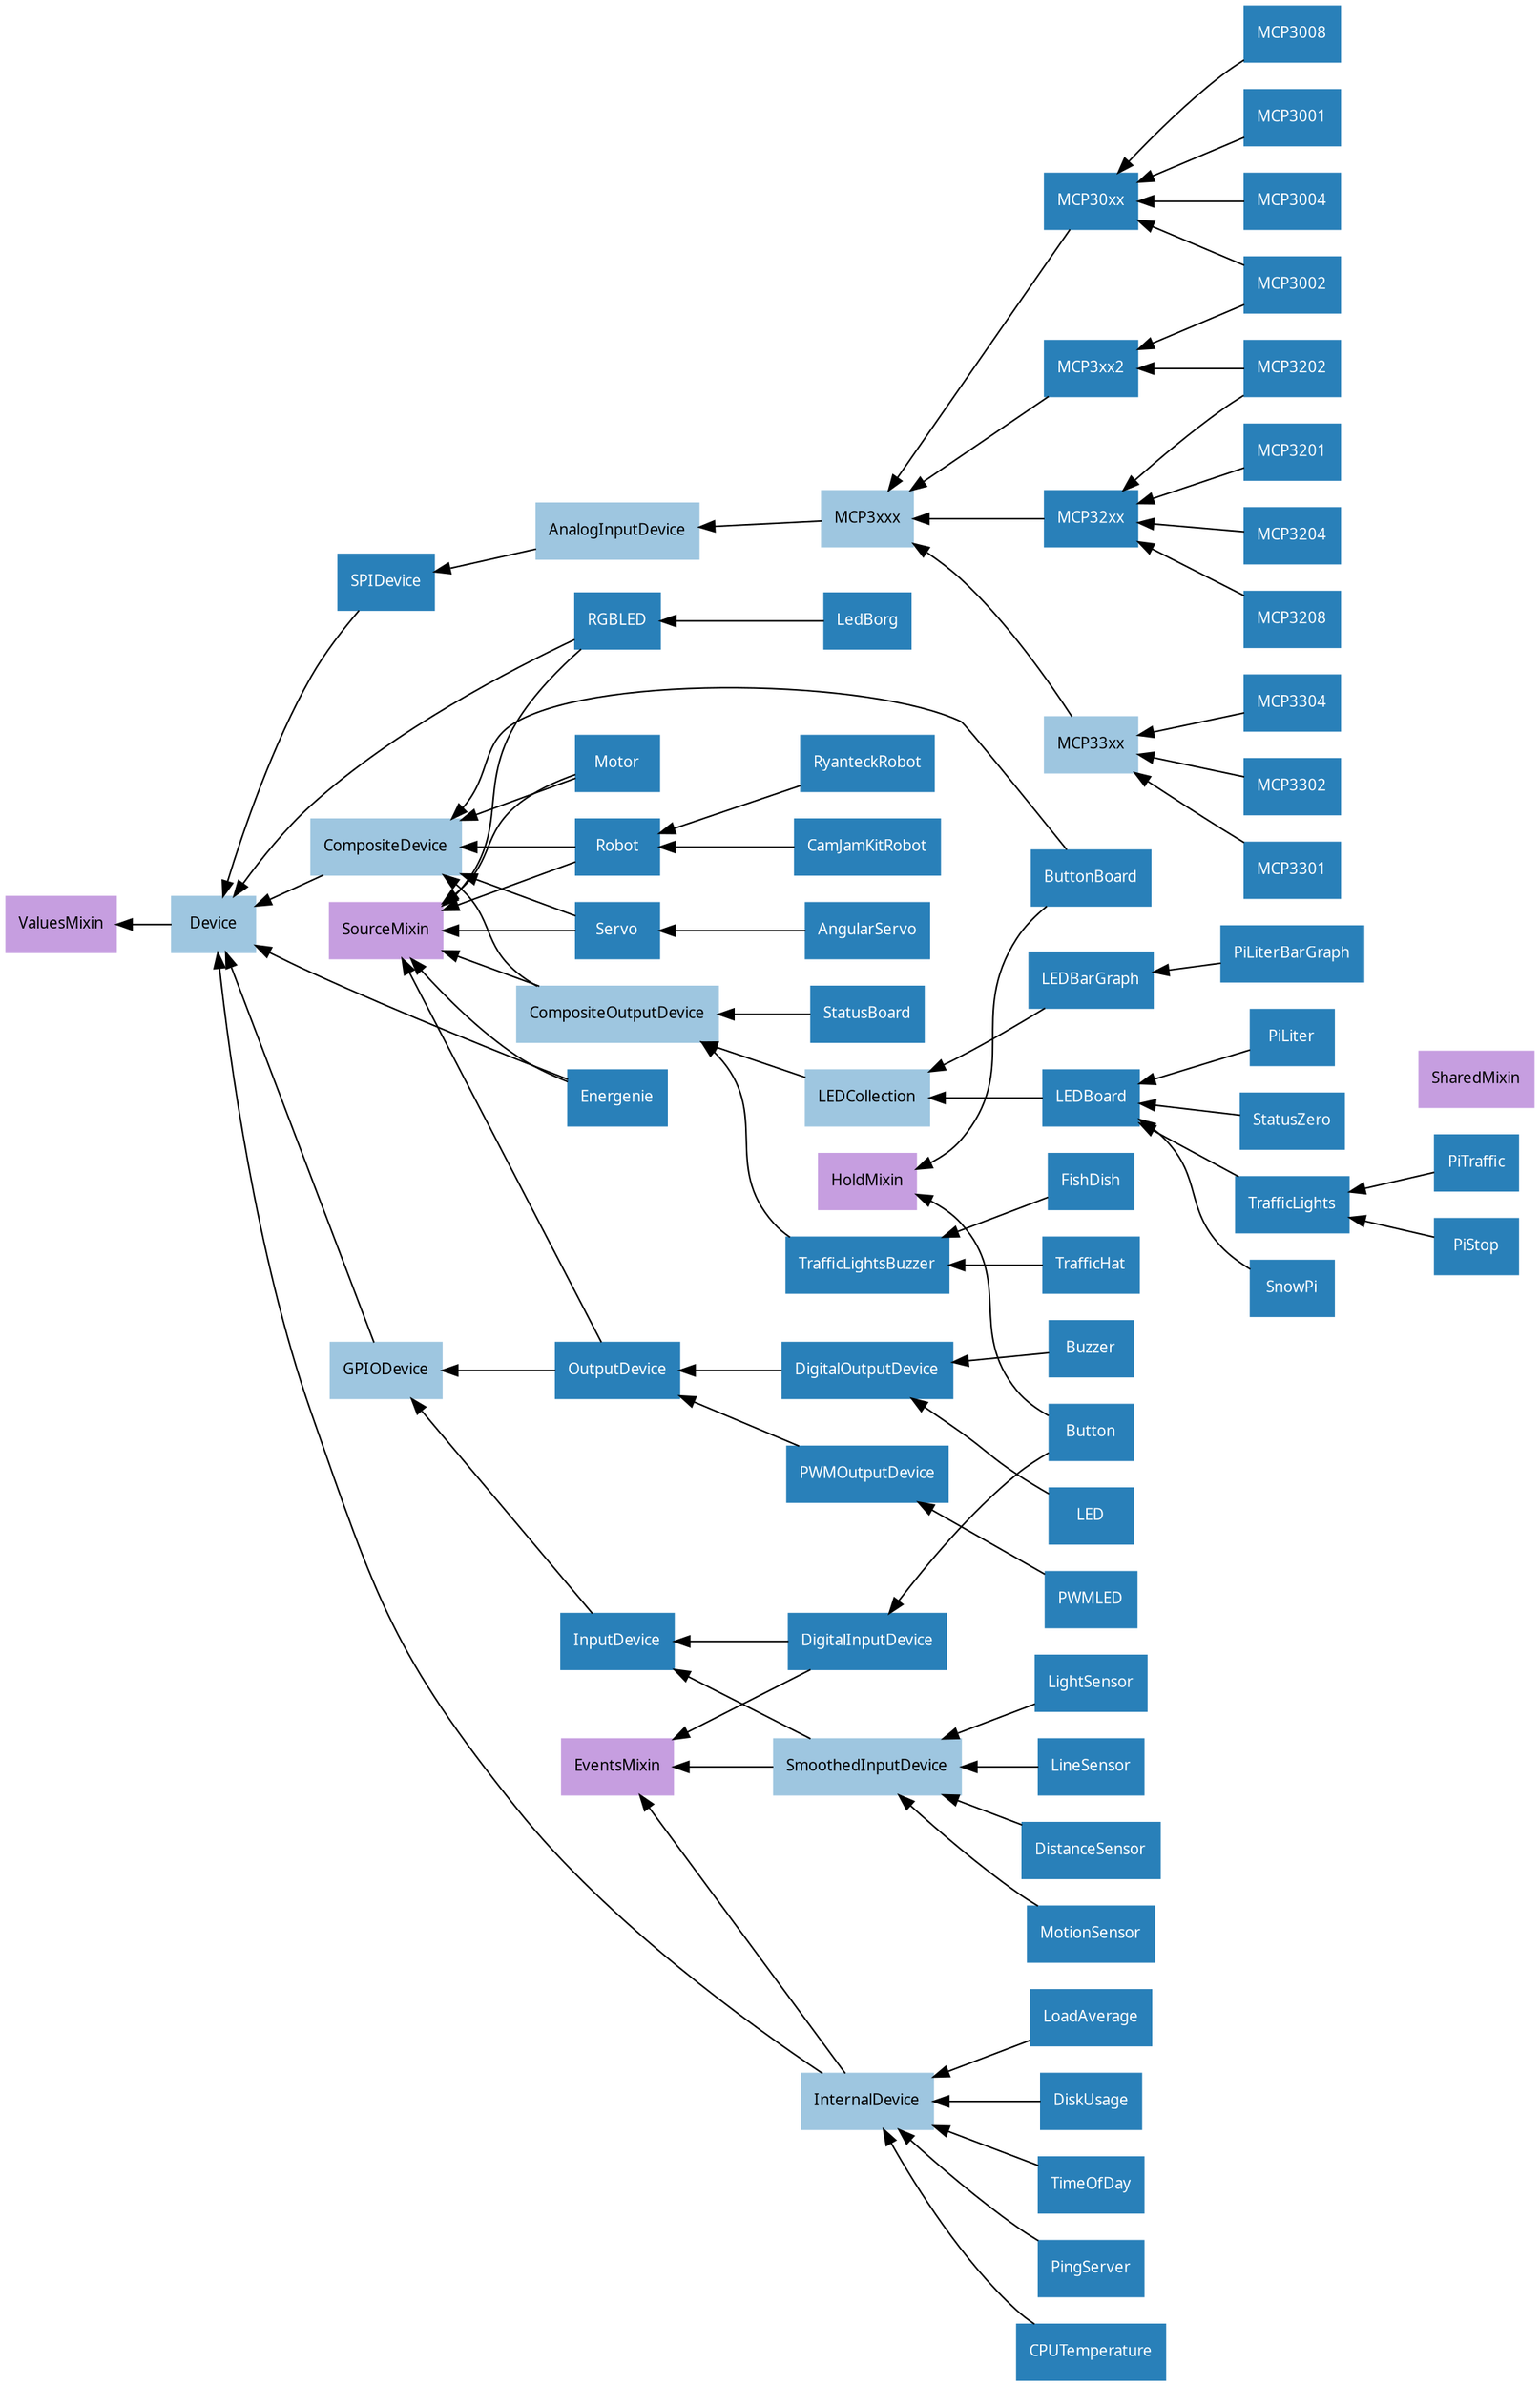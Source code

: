 /* vim: set et sw=4 sts=4: */

digraph classes {
    graph [rankdir=RL];
    node [shape=rect, style=filled, fontname=Sans, fontsize=10];
    edge [];

    /* Mixin classes */
    node [color="#c69ee0", fontcolor="#000000"]

    ValuesMixin;
    SourceMixin;
    SharedMixin;
    EventsMixin;
    HoldMixin;

    /* Abstract classes */
    node [color="#9ec6e0", fontcolor="#000000"]

    Device;
    GPIODevice;

    SmoothedInputDevice;
    AnalogInputDevice;
    MCP3xxx;
    MCP33xx;
    CompositeDevice;
    CompositeOutputDevice;
    LEDCollection;
    InternalDevice;

    GPIODevice->Device;
    Device->ValuesMixin;

    /* Concrete classes */
    node [color="#2980b9", fontcolor="#ffffff"];

    InputDevice->GPIODevice;
    DigitalInputDevice->InputDevice;
    DigitalInputDevice->EventsMixin;
    SmoothedInputDevice->InputDevice;
    SmoothedInputDevice->EventsMixin;
    Button->DigitalInputDevice;
    Button->HoldMixin;
    MotionSensor->SmoothedInputDevice;
    LightSensor->SmoothedInputDevice;
    LineSensor->SmoothedInputDevice;
    DistanceSensor->SmoothedInputDevice;

    OutputDevice->GPIODevice;
    OutputDevice->SourceMixin;
    DigitalOutputDevice->OutputDevice;
    LED->DigitalOutputDevice;
    Buzzer->DigitalOutputDevice;
    PWMOutputDevice->OutputDevice;
    PWMLED->PWMOutputDevice;
    RGBLED->Device;
    RGBLED->SourceMixin;

    SPIDevice->Device;
    AnalogInputDevice->SPIDevice;
    MCP3xxx->AnalogInputDevice;
    MCP30xx->MCP3xxx;
    MCP32xx->MCP3xxx;
    MCP33xx->MCP3xxx;
    MCP3xx2->MCP3xxx;

    MCP3001->MCP30xx;
    MCP3002->MCP30xx;
    MCP3004->MCP30xx;
    MCP3008->MCP30xx;
    MCP3201->MCP32xx;
    MCP3202->MCP32xx;
    MCP3204->MCP32xx;
    MCP3208->MCP32xx;
    MCP3002->MCP3xx2;
    MCP3202->MCP3xx2;
    MCP3301->MCP33xx;
    MCP3302->MCP33xx;
    MCP3304->MCP33xx;

    CompositeDevice->Device;
    CompositeOutputDevice->CompositeDevice;
    CompositeOutputDevice->SourceMixin;
    LEDCollection->CompositeOutputDevice;
    LEDBoard->LEDCollection;
    LEDBarGraph->LEDCollection;
    LedBorg->RGBLED;
    ButtonBoard->CompositeDevice;
    ButtonBoard->HoldMixin;
    PiLiter->LEDBoard;
    PiLiterBarGraph->LEDBarGraph;
    StatusZero->LEDBoard;
    TrafficLights->LEDBoard;
    SnowPi->LEDBoard;
    PiTraffic->TrafficLights;
    PiStop->TrafficLights;
    TrafficLightsBuzzer->CompositeOutputDevice;
    StatusBoard->CompositeOutputDevice;
    FishDish->TrafficLightsBuzzer;
    TrafficHat->TrafficLightsBuzzer;
    Robot->CompositeDevice;
    Robot->SourceMixin;
    Energenie->Device;
    Energenie->SourceMixin;
    RyanteckRobot->Robot;
    CamJamKitRobot->Robot;
    Motor->CompositeDevice;
    Motor->SourceMixin;
    Servo->CompositeDevice;
    Servo->SourceMixin;
    AngularServo->Servo;

    InternalDevice->Device;
    InternalDevice->EventsMixin;
    TimeOfDay->InternalDevice;
    PingServer->InternalDevice;
    CPUTemperature->InternalDevice;
    LoadAverage->InternalDevice;
    DiskUsage->InternalDevice;
}
